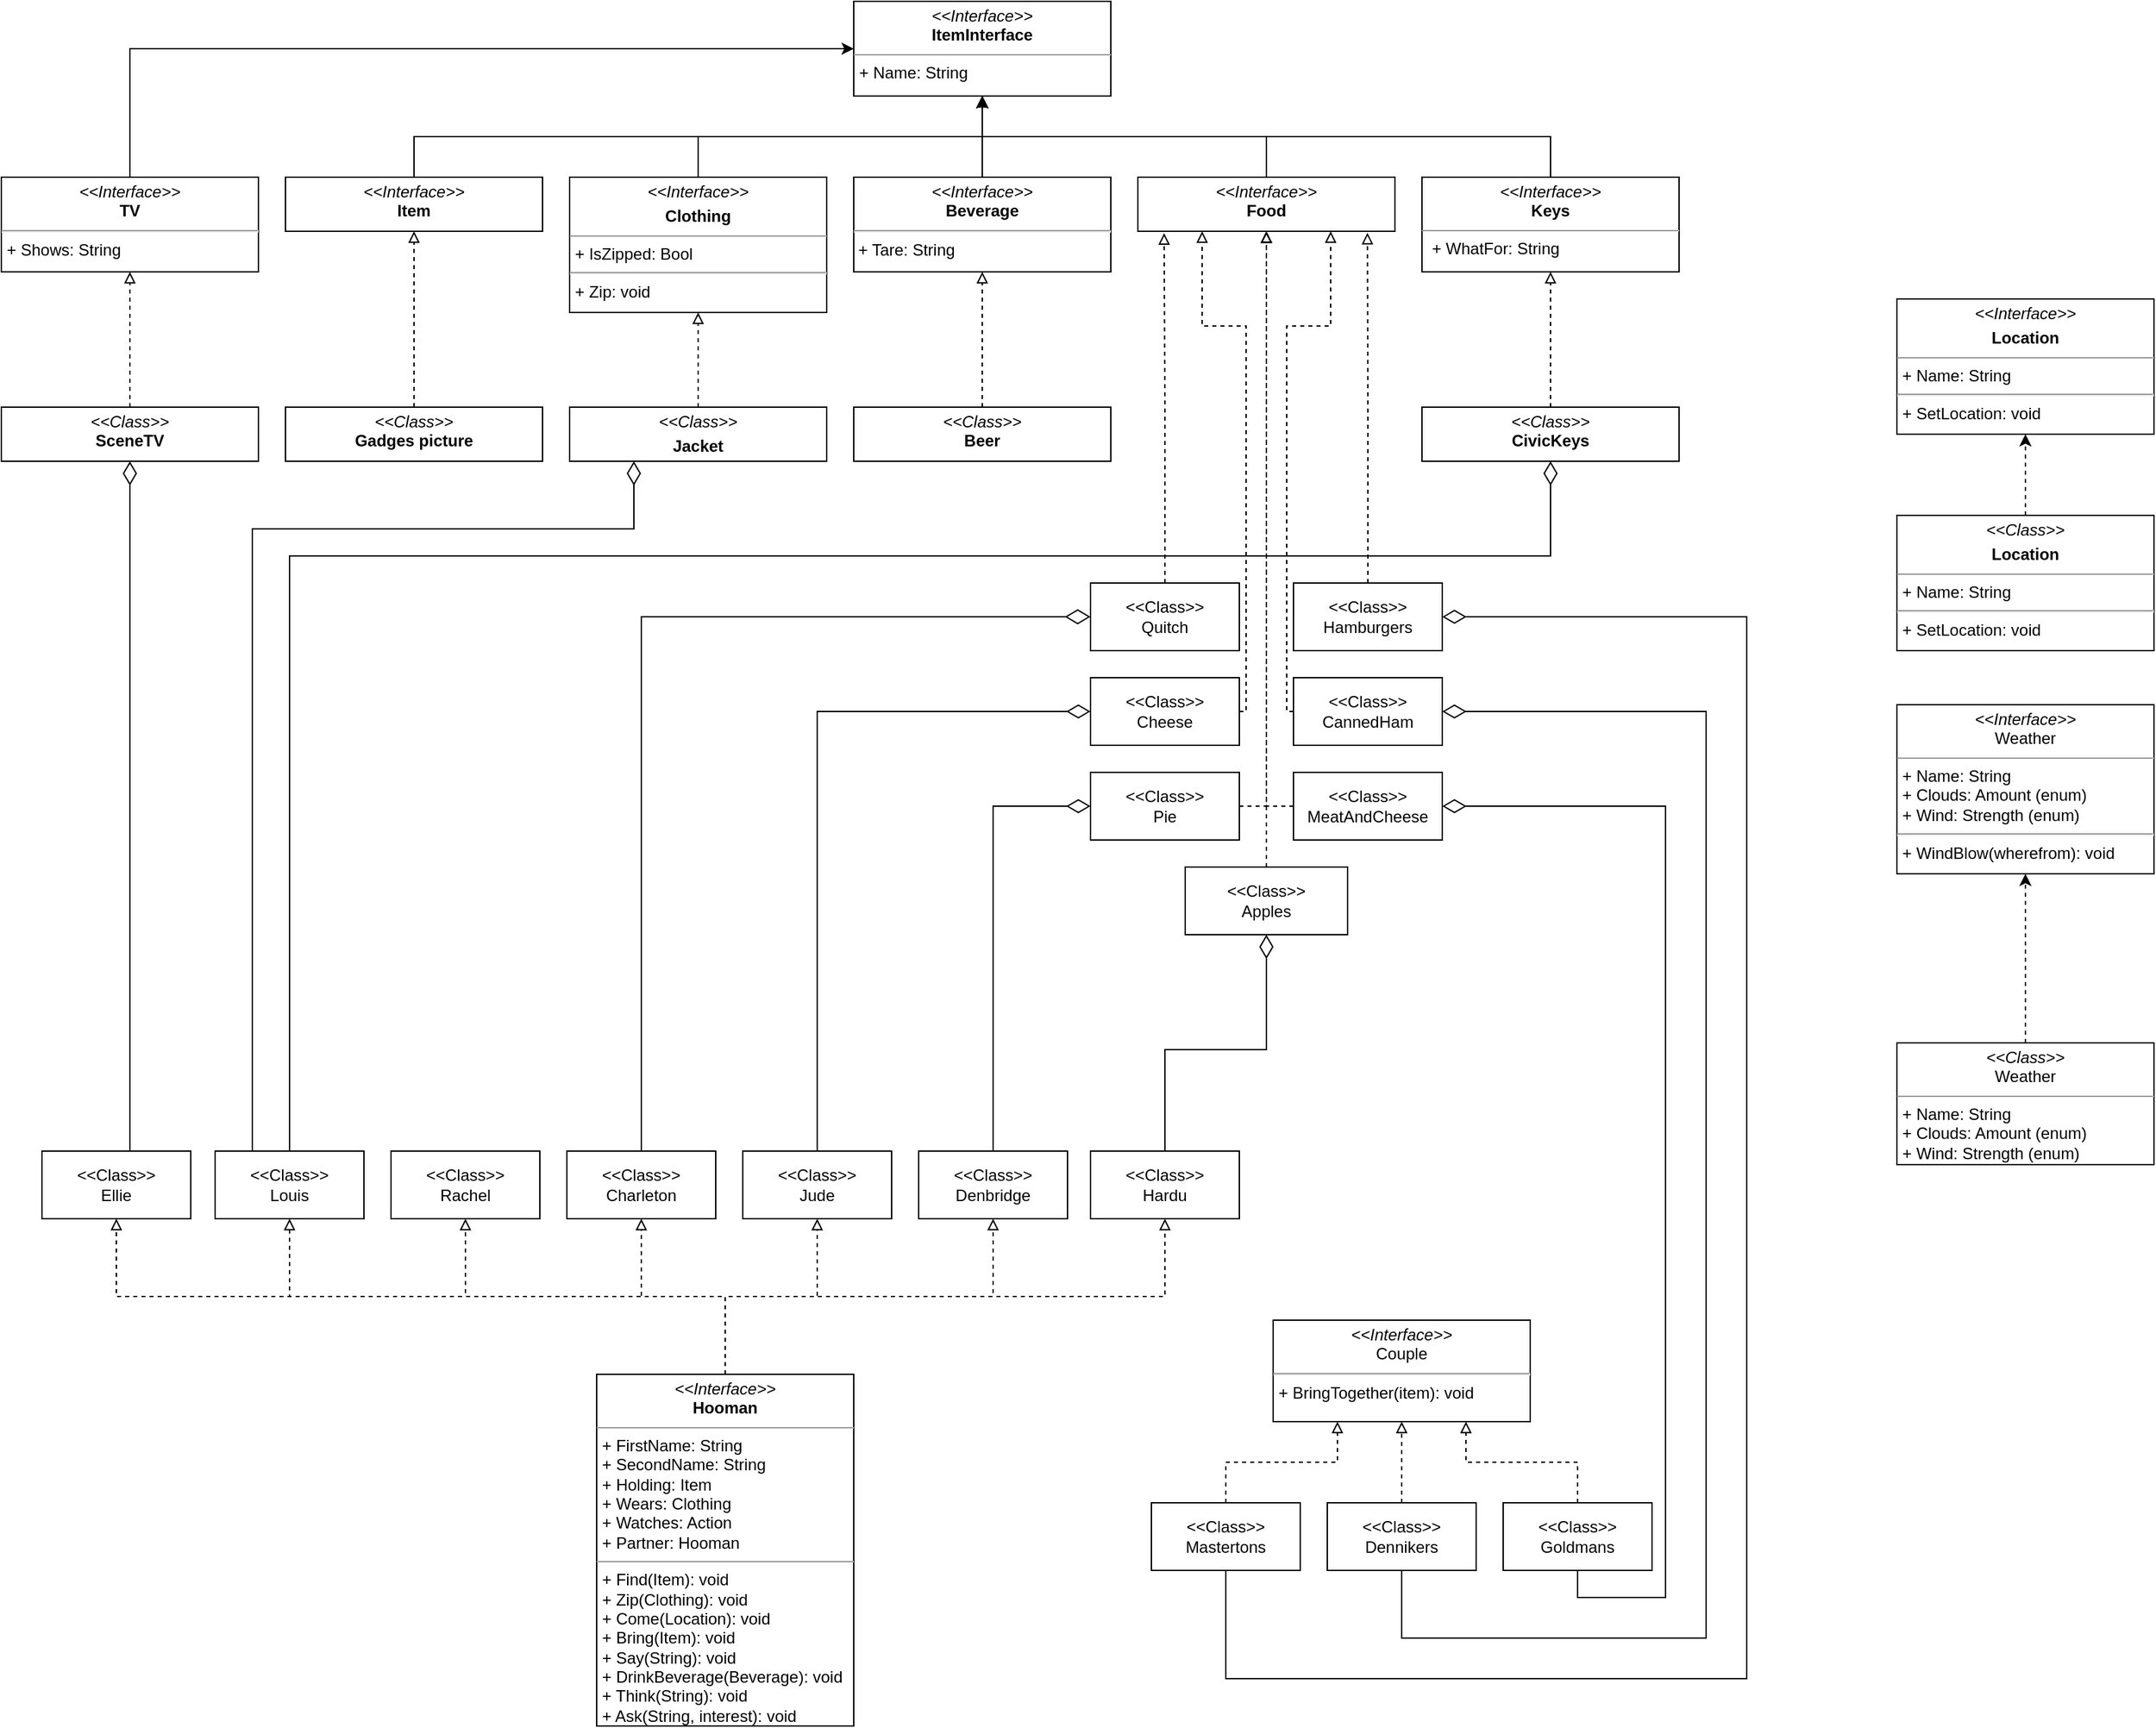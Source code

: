 <mxfile version="22.1.3" type="github">
  <diagram name="Page-1" id="b5b7bab2-c9e2-2cf4-8b2a-24fd1a2a6d21">
    <mxGraphModel dx="2129" dy="879" grid="1" gridSize="10" guides="1" tooltips="1" connect="1" arrows="1" fold="1" page="1" pageScale="1" pageWidth="827" pageHeight="1169" background="none" math="0" shadow="0">
      <root>
        <mxCell id="0" />
        <mxCell id="1" parent="0" />
        <mxCell id="jRrTDeGObSxWZ0-UT_TB-95" style="edgeStyle=orthogonalEdgeStyle;rounded=0;orthogonalLoop=1;jettySize=auto;html=1;exitX=0.5;exitY=0;exitDx=0;exitDy=0;dashed=1;endArrow=block;endFill=0;" edge="1" parent="1" source="SKdy1-YhQ8MqGWsLNDs1-13" target="jRrTDeGObSxWZ0-UT_TB-32">
          <mxGeometry relative="1" as="geometry" />
        </mxCell>
        <mxCell id="jRrTDeGObSxWZ0-UT_TB-97" style="edgeStyle=orthogonalEdgeStyle;rounded=0;orthogonalLoop=1;jettySize=auto;html=1;exitX=0.5;exitY=0;exitDx=0;exitDy=0;entryX=0.5;entryY=1;entryDx=0;entryDy=0;dashed=1;endArrow=block;endFill=0;" edge="1" parent="1" source="SKdy1-YhQ8MqGWsLNDs1-13" target="jRrTDeGObSxWZ0-UT_TB-33">
          <mxGeometry relative="1" as="geometry" />
        </mxCell>
        <mxCell id="jRrTDeGObSxWZ0-UT_TB-98" style="edgeStyle=orthogonalEdgeStyle;rounded=0;orthogonalLoop=1;jettySize=auto;html=1;exitX=0.5;exitY=0;exitDx=0;exitDy=0;entryX=0.5;entryY=1;entryDx=0;entryDy=0;dashed=1;endArrow=block;endFill=0;" edge="1" parent="1" source="SKdy1-YhQ8MqGWsLNDs1-13" target="jRrTDeGObSxWZ0-UT_TB-34">
          <mxGeometry relative="1" as="geometry" />
        </mxCell>
        <mxCell id="jRrTDeGObSxWZ0-UT_TB-99" style="edgeStyle=orthogonalEdgeStyle;rounded=0;orthogonalLoop=1;jettySize=auto;html=1;exitX=0.5;exitY=0;exitDx=0;exitDy=0;dashed=1;endArrow=block;endFill=0;" edge="1" parent="1" source="SKdy1-YhQ8MqGWsLNDs1-13" target="jRrTDeGObSxWZ0-UT_TB-35">
          <mxGeometry relative="1" as="geometry" />
        </mxCell>
        <mxCell id="jRrTDeGObSxWZ0-UT_TB-101" style="edgeStyle=orthogonalEdgeStyle;rounded=0;orthogonalLoop=1;jettySize=auto;html=1;exitX=0.5;exitY=0;exitDx=0;exitDy=0;dashed=1;endArrow=block;endFill=0;" edge="1" parent="1" source="SKdy1-YhQ8MqGWsLNDs1-13" target="jRrTDeGObSxWZ0-UT_TB-30">
          <mxGeometry relative="1" as="geometry" />
        </mxCell>
        <mxCell id="jRrTDeGObSxWZ0-UT_TB-102" style="edgeStyle=orthogonalEdgeStyle;rounded=0;orthogonalLoop=1;jettySize=auto;html=1;exitX=0.5;exitY=0;exitDx=0;exitDy=0;entryX=0.5;entryY=1;entryDx=0;entryDy=0;dashed=1;endArrow=block;endFill=0;" edge="1" parent="1" source="SKdy1-YhQ8MqGWsLNDs1-13" target="jRrTDeGObSxWZ0-UT_TB-31">
          <mxGeometry relative="1" as="geometry" />
        </mxCell>
        <mxCell id="jRrTDeGObSxWZ0-UT_TB-110" style="edgeStyle=orthogonalEdgeStyle;rounded=0;orthogonalLoop=1;jettySize=auto;html=1;exitX=0.5;exitY=0;exitDx=0;exitDy=0;entryX=0.5;entryY=1;entryDx=0;entryDy=0;dashed=1;endArrow=block;endFill=0;" edge="1" parent="1" source="SKdy1-YhQ8MqGWsLNDs1-13" target="jRrTDeGObSxWZ0-UT_TB-108">
          <mxGeometry relative="1" as="geometry" />
        </mxCell>
        <mxCell id="SKdy1-YhQ8MqGWsLNDs1-13" value="&lt;p style=&quot;margin:0px;margin-top:4px;text-align:center;&quot;&gt;&lt;i&gt;&amp;lt;&amp;lt;Interface&amp;gt;&amp;gt;&lt;/i&gt;&lt;br&gt;&lt;b&gt;Hooman&lt;/b&gt;&lt;/p&gt;&lt;hr size=&quot;1&quot;&gt;&lt;p style=&quot;margin:0px;margin-left:4px;&quot;&gt;+ FirstName: String&lt;/p&gt;&lt;p style=&quot;margin:0px;margin-left:4px;&quot;&gt;+ SecondName: String&lt;/p&gt;&lt;p style=&quot;margin:0px;margin-left:4px;&quot;&gt;+ Holding: Item&lt;/p&gt;&lt;p style=&quot;margin:0px;margin-left:4px;&quot;&gt;+ Wears: Clothing&lt;/p&gt;&lt;p style=&quot;margin:0px;margin-left:4px;&quot;&gt;+ Watches: Action&lt;/p&gt;&lt;p style=&quot;margin:0px;margin-left:4px;&quot;&gt;+ Partner: Hooman&lt;/p&gt;&lt;hr size=&quot;1&quot;&gt;&lt;p style=&quot;margin:0px;margin-left:4px;&quot;&gt;+ Find(Item): void&lt;br&gt;+ Zip(Clothing): void&lt;/p&gt;&lt;p style=&quot;margin:0px;margin-left:4px;&quot;&gt;+ Come(Location): void&lt;/p&gt;&lt;p style=&quot;margin:0px;margin-left:4px;&quot;&gt;+ Bring(Item): void&lt;/p&gt;&lt;p style=&quot;margin:0px;margin-left:4px;&quot;&gt;+ Say(String): void&lt;/p&gt;&lt;p style=&quot;margin:0px;margin-left:4px;&quot;&gt;+ DrinkBeverage(Beverage): void&lt;/p&gt;&lt;p style=&quot;margin:0px;margin-left:4px;&quot;&gt;+ Think(String): void&lt;/p&gt;&lt;p style=&quot;margin:0px;margin-left:4px;&quot;&gt;+ Ask(String, interest): void&lt;/p&gt;" style="verticalAlign=top;align=left;overflow=fill;fontSize=12;fontFamily=Helvetica;html=1;whiteSpace=wrap;" parent="1" vertex="1">
          <mxGeometry x="280" y="1145" width="190" height="260" as="geometry" />
        </mxCell>
        <mxCell id="SKdy1-YhQ8MqGWsLNDs1-14" value="&lt;p style=&quot;margin:0px;margin-top:4px;text-align:center;&quot;&gt;&lt;i&gt;&amp;lt;&amp;lt;Interface&amp;gt;&amp;gt;&lt;/i&gt;&lt;br&gt;&lt;b&gt;ItemInterface&lt;/b&gt;&lt;/p&gt;&lt;hr size=&quot;1&quot;&gt;&lt;p style=&quot;margin:0px;margin-left:4px;&quot;&gt;+ Name: String&lt;br&gt;&lt;/p&gt;&lt;p style=&quot;margin:0px;margin-left:4px;&quot;&gt;&lt;br&gt;&lt;/p&gt;" style="verticalAlign=top;align=left;overflow=fill;fontSize=12;fontFamily=Helvetica;html=1;whiteSpace=wrap;" parent="1" vertex="1">
          <mxGeometry x="470" y="130" width="190" height="70" as="geometry" />
        </mxCell>
        <mxCell id="jRrTDeGObSxWZ0-UT_TB-10" style="edgeStyle=orthogonalEdgeStyle;rounded=0;orthogonalLoop=1;jettySize=auto;html=1;exitX=0.5;exitY=0;exitDx=0;exitDy=0;endArrow=classic;endFill=1;" edge="1" parent="1" source="SKdy1-YhQ8MqGWsLNDs1-15" target="SKdy1-YhQ8MqGWsLNDs1-14">
          <mxGeometry relative="1" as="geometry" />
        </mxCell>
        <mxCell id="SKdy1-YhQ8MqGWsLNDs1-15" value="&lt;p style=&quot;margin:0px;margin-top:4px;text-align:center;&quot;&gt;&lt;i&gt;&amp;lt;&amp;lt;Interface&amp;gt;&amp;gt;&lt;/i&gt;&lt;br&gt;&lt;b&gt;Item&lt;/b&gt;&lt;/p&gt;&lt;p style=&quot;margin:0px;margin-left:4px;&quot;&gt;&lt;br&gt;&lt;/p&gt;" style="verticalAlign=top;align=left;overflow=fill;fontSize=12;fontFamily=Helvetica;html=1;whiteSpace=wrap;" parent="1" vertex="1">
          <mxGeometry x="50" y="260" width="190" height="40" as="geometry" />
        </mxCell>
        <mxCell id="jRrTDeGObSxWZ0-UT_TB-9" style="edgeStyle=orthogonalEdgeStyle;rounded=0;orthogonalLoop=1;jettySize=auto;html=1;exitX=0.5;exitY=0;exitDx=0;exitDy=0;endArrow=classic;endFill=1;" edge="1" parent="1" source="SKdy1-YhQ8MqGWsLNDs1-17" target="SKdy1-YhQ8MqGWsLNDs1-14">
          <mxGeometry relative="1" as="geometry" />
        </mxCell>
        <mxCell id="SKdy1-YhQ8MqGWsLNDs1-17" value="&lt;p style=&quot;margin:0px;margin-top:4px;text-align:center;&quot;&gt;&lt;i&gt;&amp;lt;&amp;lt;Interface&lt;/i&gt;&lt;i&gt;&amp;gt;&amp;gt;&lt;/i&gt;&lt;/p&gt;&lt;p style=&quot;margin:0px;margin-top:4px;text-align:center;&quot;&gt;&lt;b&gt;Clothing&lt;/b&gt;&lt;/p&gt;&lt;hr size=&quot;1&quot;&gt;&lt;p style=&quot;margin:0px;margin-left:4px;&quot;&gt;+ IsZipped: Bool&lt;/p&gt;&lt;hr&gt;&lt;p style=&quot;margin:0px;margin-left:4px;&quot;&gt;+ Zip: void&lt;/p&gt;" style="verticalAlign=top;align=left;overflow=fill;fontSize=12;fontFamily=Helvetica;html=1;whiteSpace=wrap;" parent="1" vertex="1">
          <mxGeometry x="260" y="260" width="190" height="100" as="geometry" />
        </mxCell>
        <mxCell id="jRrTDeGObSxWZ0-UT_TB-8" style="edgeStyle=orthogonalEdgeStyle;rounded=0;orthogonalLoop=1;jettySize=auto;html=1;exitX=0.5;exitY=0;exitDx=0;exitDy=0;endArrow=classic;endFill=1;" edge="1" parent="1" source="SKdy1-YhQ8MqGWsLNDs1-18">
          <mxGeometry relative="1" as="geometry">
            <mxPoint x="565.069" y="200" as="targetPoint" />
          </mxGeometry>
        </mxCell>
        <mxCell id="SKdy1-YhQ8MqGWsLNDs1-18" value="&lt;p style=&quot;margin:0px;margin-top:4px;text-align:center;&quot;&gt;&lt;i&gt;&amp;lt;&amp;lt;Interface&amp;gt;&amp;gt;&lt;/i&gt;&lt;br&gt;&lt;b&gt;Beverage&lt;/b&gt;&lt;/p&gt;&lt;hr&gt;&amp;nbsp;+ Tare: String&lt;p style=&quot;margin:0px;margin-top:4px;text-align:center;&quot;&gt;&lt;b&gt;&lt;br&gt;&lt;/b&gt;&lt;/p&gt;&lt;p style=&quot;margin:0px;margin-left:4px;&quot;&gt;&lt;br&gt;&lt;/p&gt;" style="verticalAlign=top;align=left;overflow=fill;fontSize=12;fontFamily=Helvetica;html=1;whiteSpace=wrap;" parent="1" vertex="1">
          <mxGeometry x="470" y="260" width="190" height="70" as="geometry" />
        </mxCell>
        <mxCell id="jRrTDeGObSxWZ0-UT_TB-1" value="&lt;p style=&quot;margin:0px;margin-top:4px;text-align:center;&quot;&gt;&lt;i&gt;&amp;lt;&amp;lt;Interface&amp;gt;&amp;gt;&lt;/i&gt;&lt;br&gt;Weather&lt;/p&gt;&lt;hr size=&quot;1&quot;&gt;&lt;p style=&quot;margin:0px;margin-left:4px;&quot;&gt;+ Name: String&lt;br&gt;&lt;/p&gt;&lt;p style=&quot;margin:0px;margin-left:4px;&quot;&gt;+ Clouds: Amount (enum)&lt;/p&gt;&lt;p style=&quot;margin:0px;margin-left:4px;&quot;&gt;+ Wind: Strength (enum)&lt;/p&gt;&lt;hr&gt;&lt;p style=&quot;margin:0px;margin-left:4px;&quot;&gt;+ WindBlow(wherefrom): void&lt;/p&gt;" style="verticalAlign=top;align=left;overflow=fill;fontSize=12;fontFamily=Helvetica;html=1;whiteSpace=wrap;" vertex="1" parent="1">
          <mxGeometry x="1241" y="650" width="190" height="125" as="geometry" />
        </mxCell>
        <mxCell id="jRrTDeGObSxWZ0-UT_TB-7" style="edgeStyle=orthogonalEdgeStyle;rounded=0;orthogonalLoop=1;jettySize=auto;html=1;exitX=0.5;exitY=0;exitDx=0;exitDy=0;endArrow=block;endFill=0;" edge="1" parent="1" source="jRrTDeGObSxWZ0-UT_TB-2" target="SKdy1-YhQ8MqGWsLNDs1-14">
          <mxGeometry relative="1" as="geometry" />
        </mxCell>
        <mxCell id="jRrTDeGObSxWZ0-UT_TB-2" value="&lt;p style=&quot;margin:0px;margin-top:4px;text-align:center;&quot;&gt;&lt;i&gt;&amp;lt;&amp;lt;Interface&amp;gt;&amp;gt;&lt;/i&gt;&lt;br&gt;&lt;b&gt;Food&lt;/b&gt;&lt;/p&gt;&lt;p style=&quot;margin:0px;margin-left:4px;&quot;&gt;&lt;br&gt;&lt;/p&gt;" style="verticalAlign=top;align=left;overflow=fill;fontSize=12;fontFamily=Helvetica;html=1;whiteSpace=wrap;" vertex="1" parent="1">
          <mxGeometry x="680" y="260" width="190" height="40" as="geometry" />
        </mxCell>
        <mxCell id="jRrTDeGObSxWZ0-UT_TB-5" style="edgeStyle=orthogonalEdgeStyle;rounded=0;orthogonalLoop=1;jettySize=auto;html=1;exitX=0.5;exitY=0;exitDx=0;exitDy=0;entryX=0.5;entryY=1;entryDx=0;entryDy=0;endArrow=classic;endFill=1;" edge="1" parent="1" source="jRrTDeGObSxWZ0-UT_TB-3" target="SKdy1-YhQ8MqGWsLNDs1-14">
          <mxGeometry relative="1" as="geometry" />
        </mxCell>
        <mxCell id="jRrTDeGObSxWZ0-UT_TB-3" value="&lt;p style=&quot;margin:0px;margin-top:4px;text-align:center;&quot;&gt;&lt;i&gt;&amp;lt;&amp;lt;Interface&amp;gt;&amp;gt;&lt;/i&gt;&lt;br&gt;&lt;b&gt;Keys&lt;/b&gt;&lt;/p&gt;&lt;hr size=&quot;1&quot;&gt;&lt;p style=&quot;margin:0px;margin-left:4px;&quot;&gt;&amp;nbsp;+ WhatFor: String&lt;/p&gt;" style="verticalAlign=top;align=left;overflow=fill;fontSize=12;fontFamily=Helvetica;html=1;whiteSpace=wrap;" vertex="1" parent="1">
          <mxGeometry x="890" y="260" width="190" height="70" as="geometry" />
        </mxCell>
        <mxCell id="jRrTDeGObSxWZ0-UT_TB-11" value="&lt;p style=&quot;margin:0px;margin-top:4px;text-align:center;&quot;&gt;&lt;i&gt;&amp;lt;&amp;lt;Interface&lt;/i&gt;&lt;i&gt;&amp;gt;&amp;gt;&lt;/i&gt;&lt;/p&gt;&lt;p style=&quot;margin:0px;margin-top:4px;text-align:center;&quot;&gt;&lt;b&gt;Location&lt;/b&gt;&lt;/p&gt;&lt;hr size=&quot;1&quot;&gt;&lt;p style=&quot;margin:0px;margin-left:4px;&quot;&gt;+ Name: String&lt;/p&gt;&lt;hr&gt;&lt;p style=&quot;margin:0px;margin-left:4px;&quot;&gt;+ SetLocation: void&lt;/p&gt;" style="verticalAlign=top;align=left;overflow=fill;fontSize=12;fontFamily=Helvetica;html=1;whiteSpace=wrap;" vertex="1" parent="1">
          <mxGeometry x="1241" y="350" width="190" height="100" as="geometry" />
        </mxCell>
        <mxCell id="jRrTDeGObSxWZ0-UT_TB-17" style="edgeStyle=orthogonalEdgeStyle;rounded=0;orthogonalLoop=1;jettySize=auto;html=1;exitX=0.5;exitY=0;exitDx=0;exitDy=0;endArrow=block;endFill=0;dashed=1;" edge="1" parent="1" source="jRrTDeGObSxWZ0-UT_TB-12" target="SKdy1-YhQ8MqGWsLNDs1-17">
          <mxGeometry relative="1" as="geometry" />
        </mxCell>
        <mxCell id="jRrTDeGObSxWZ0-UT_TB-12" value="&lt;p style=&quot;margin:0px;margin-top:4px;text-align:center;&quot;&gt;&lt;i&gt;&amp;lt;&amp;lt;Class&lt;/i&gt;&lt;i&gt;&amp;gt;&amp;gt;&lt;/i&gt;&lt;/p&gt;&lt;p style=&quot;margin:0px;margin-top:4px;text-align:center;&quot;&gt;&lt;b&gt;Jacket&lt;/b&gt;&lt;/p&gt;" style="verticalAlign=top;align=left;overflow=fill;fontSize=12;fontFamily=Helvetica;html=1;whiteSpace=wrap;" vertex="1" parent="1">
          <mxGeometry x="260" y="430" width="190" height="40" as="geometry" />
        </mxCell>
        <mxCell id="jRrTDeGObSxWZ0-UT_TB-16" style="edgeStyle=orthogonalEdgeStyle;rounded=0;orthogonalLoop=1;jettySize=auto;html=1;exitX=0.5;exitY=0;exitDx=0;exitDy=0;endArrow=block;endFill=0;dashed=1;" edge="1" parent="1" source="jRrTDeGObSxWZ0-UT_TB-13" target="jRrTDeGObSxWZ0-UT_TB-3">
          <mxGeometry relative="1" as="geometry" />
        </mxCell>
        <mxCell id="jRrTDeGObSxWZ0-UT_TB-13" value="&lt;p style=&quot;margin:0px;margin-top:4px;text-align:center;&quot;&gt;&lt;i&gt;&amp;lt;&amp;lt;Class&amp;gt;&amp;gt;&lt;/i&gt;&lt;br&gt;&lt;b&gt;CivicKeys&lt;/b&gt;&lt;/p&gt;" style="verticalAlign=top;align=left;overflow=fill;fontSize=12;fontFamily=Helvetica;html=1;whiteSpace=wrap;" vertex="1" parent="1">
          <mxGeometry x="890" y="430" width="190" height="40" as="geometry" />
        </mxCell>
        <mxCell id="jRrTDeGObSxWZ0-UT_TB-18" style="edgeStyle=orthogonalEdgeStyle;rounded=0;orthogonalLoop=1;jettySize=auto;html=1;exitX=0.5;exitY=0;exitDx=0;exitDy=0;entryX=0.5;entryY=1;entryDx=0;entryDy=0;endArrow=block;endFill=0;dashed=1;" edge="1" parent="1" source="jRrTDeGObSxWZ0-UT_TB-14" target="SKdy1-YhQ8MqGWsLNDs1-18">
          <mxGeometry relative="1" as="geometry" />
        </mxCell>
        <mxCell id="jRrTDeGObSxWZ0-UT_TB-14" value="&lt;p style=&quot;margin:0px;margin-top:4px;text-align:center;&quot;&gt;&lt;i&gt;&amp;lt;&amp;lt;Class&amp;gt;&amp;gt;&lt;/i&gt;&lt;br&gt;&lt;b&gt;Beer&lt;/b&gt;&lt;/p&gt;&lt;p style=&quot;margin:0px;margin-left:4px;&quot;&gt;&lt;br&gt;&lt;/p&gt;" style="verticalAlign=top;align=left;overflow=fill;fontSize=12;fontFamily=Helvetica;html=1;whiteSpace=wrap;" vertex="1" parent="1">
          <mxGeometry x="470" y="430" width="190" height="40" as="geometry" />
        </mxCell>
        <mxCell id="jRrTDeGObSxWZ0-UT_TB-23" style="edgeStyle=orthogonalEdgeStyle;rounded=0;orthogonalLoop=1;jettySize=auto;html=1;exitX=0.5;exitY=0;exitDx=0;exitDy=0;endArrow=block;endFill=0;dashed=1;" edge="1" parent="1" source="jRrTDeGObSxWZ0-UT_TB-19" target="SKdy1-YhQ8MqGWsLNDs1-15">
          <mxGeometry relative="1" as="geometry" />
        </mxCell>
        <mxCell id="jRrTDeGObSxWZ0-UT_TB-19" value="&lt;p style=&quot;margin:0px;margin-top:4px;text-align:center;&quot;&gt;&lt;i&gt;&amp;lt;&amp;lt;Class&amp;gt;&amp;gt;&lt;/i&gt;&lt;br&gt;&lt;b&gt;Gadges picture&lt;/b&gt;&lt;/p&gt;&lt;p style=&quot;margin:0px;margin-left:4px;&quot;&gt;&lt;br&gt;&lt;/p&gt;" style="verticalAlign=top;align=left;overflow=fill;fontSize=12;fontFamily=Helvetica;html=1;whiteSpace=wrap;" vertex="1" parent="1">
          <mxGeometry x="50" y="430" width="190" height="40" as="geometry" />
        </mxCell>
        <mxCell id="jRrTDeGObSxWZ0-UT_TB-26" style="edgeStyle=orthogonalEdgeStyle;rounded=0;orthogonalLoop=1;jettySize=auto;html=1;exitX=0.5;exitY=0;exitDx=0;exitDy=0;dashed=1;" edge="1" parent="1" source="jRrTDeGObSxWZ0-UT_TB-24" target="jRrTDeGObSxWZ0-UT_TB-1">
          <mxGeometry relative="1" as="geometry" />
        </mxCell>
        <mxCell id="jRrTDeGObSxWZ0-UT_TB-24" value="&lt;p style=&quot;margin:0px;margin-top:4px;text-align:center;&quot;&gt;&lt;i&gt;&amp;lt;&amp;lt;Class&amp;gt;&amp;gt;&lt;/i&gt;&lt;br&gt;Weather&lt;/p&gt;&lt;hr size=&quot;1&quot;&gt;&lt;p style=&quot;margin:0px;margin-left:4px;&quot;&gt;+ Name: String&lt;br&gt;&lt;/p&gt;&lt;p style=&quot;margin:0px;margin-left:4px;&quot;&gt;+ Clouds: Amount (enum)&lt;/p&gt;&lt;p style=&quot;margin:0px;margin-left:4px;&quot;&gt;+ Wind: Strength (enum)&lt;/p&gt;&lt;p style=&quot;margin:0px;margin-left:4px;&quot;&gt;&lt;br&gt;&lt;/p&gt;" style="verticalAlign=top;align=left;overflow=fill;fontSize=12;fontFamily=Helvetica;html=1;whiteSpace=wrap;" vertex="1" parent="1">
          <mxGeometry x="1241" y="900" width="190" height="90" as="geometry" />
        </mxCell>
        <mxCell id="jRrTDeGObSxWZ0-UT_TB-28" style="edgeStyle=orthogonalEdgeStyle;rounded=0;orthogonalLoop=1;jettySize=auto;html=1;exitX=0.5;exitY=0;exitDx=0;exitDy=0;dashed=1;" edge="1" parent="1" source="jRrTDeGObSxWZ0-UT_TB-27" target="jRrTDeGObSxWZ0-UT_TB-11">
          <mxGeometry relative="1" as="geometry" />
        </mxCell>
        <mxCell id="jRrTDeGObSxWZ0-UT_TB-27" value="&lt;p style=&quot;margin:0px;margin-top:4px;text-align:center;&quot;&gt;&lt;i&gt;&amp;lt;&amp;lt;Class&lt;/i&gt;&lt;i&gt;&amp;gt;&amp;gt;&lt;/i&gt;&lt;/p&gt;&lt;p style=&quot;margin:0px;margin-top:4px;text-align:center;&quot;&gt;&lt;b&gt;Location&lt;/b&gt;&lt;/p&gt;&lt;hr size=&quot;1&quot;&gt;&lt;p style=&quot;margin:0px;margin-left:4px;&quot;&gt;+ Name: String&lt;/p&gt;&lt;hr&gt;&lt;p style=&quot;margin:0px;margin-left:4px;&quot;&gt;+ SetLocation: void&lt;/p&gt;" style="verticalAlign=top;align=left;overflow=fill;fontSize=12;fontFamily=Helvetica;html=1;whiteSpace=wrap;" vertex="1" parent="1">
          <mxGeometry x="1241" y="510" width="190" height="100" as="geometry" />
        </mxCell>
        <mxCell id="jRrTDeGObSxWZ0-UT_TB-68" style="edgeStyle=orthogonalEdgeStyle;rounded=0;orthogonalLoop=1;jettySize=auto;html=1;exitX=0.25;exitY=0;exitDx=0;exitDy=0;entryX=0.25;entryY=1;entryDx=0;entryDy=0;endArrow=diamondThin;endFill=0;endSize=15;" edge="1" parent="1" source="jRrTDeGObSxWZ0-UT_TB-30" target="jRrTDeGObSxWZ0-UT_TB-12">
          <mxGeometry relative="1" as="geometry">
            <Array as="points">
              <mxPoint x="25" y="520" />
              <mxPoint x="307" y="520" />
            </Array>
          </mxGeometry>
        </mxCell>
        <mxCell id="jRrTDeGObSxWZ0-UT_TB-107" style="edgeStyle=orthogonalEdgeStyle;rounded=0;orthogonalLoop=1;jettySize=auto;html=1;exitX=0.5;exitY=0;exitDx=0;exitDy=0;endArrow=diamondThin;endFill=0;endSize=15;" edge="1" parent="1" source="jRrTDeGObSxWZ0-UT_TB-30" target="jRrTDeGObSxWZ0-UT_TB-13">
          <mxGeometry relative="1" as="geometry">
            <Array as="points">
              <mxPoint x="53" y="540" />
              <mxPoint x="985" y="540" />
            </Array>
          </mxGeometry>
        </mxCell>
        <mxCell id="jRrTDeGObSxWZ0-UT_TB-30" value="&amp;lt;&amp;lt;Class&amp;gt;&amp;gt;&lt;br&gt;Louis" style="html=1;whiteSpace=wrap;" vertex="1" parent="1">
          <mxGeometry x="-2" y="980" width="110" height="50" as="geometry" />
        </mxCell>
        <mxCell id="jRrTDeGObSxWZ0-UT_TB-31" value="&amp;lt;&amp;lt;Class&amp;gt;&amp;gt;&lt;br&gt;Rachel" style="html=1;whiteSpace=wrap;" vertex="1" parent="1">
          <mxGeometry x="128" y="980" width="110" height="50" as="geometry" />
        </mxCell>
        <mxCell id="jRrTDeGObSxWZ0-UT_TB-103" style="edgeStyle=orthogonalEdgeStyle;rounded=0;orthogonalLoop=1;jettySize=auto;html=1;exitX=0.5;exitY=0;exitDx=0;exitDy=0;entryX=0;entryY=0.5;entryDx=0;entryDy=0;endArrow=diamondThin;endFill=0;endSize=16;" edge="1" parent="1" source="jRrTDeGObSxWZ0-UT_TB-32" target="jRrTDeGObSxWZ0-UT_TB-42">
          <mxGeometry relative="1" as="geometry" />
        </mxCell>
        <mxCell id="jRrTDeGObSxWZ0-UT_TB-32" value="&amp;lt;&amp;lt;Class&amp;gt;&amp;gt;&lt;br&gt;Charleton" style="html=1;whiteSpace=wrap;" vertex="1" parent="1">
          <mxGeometry x="258" y="980" width="110" height="50" as="geometry" />
        </mxCell>
        <mxCell id="jRrTDeGObSxWZ0-UT_TB-104" style="edgeStyle=orthogonalEdgeStyle;rounded=0;orthogonalLoop=1;jettySize=auto;html=1;exitX=0.5;exitY=0;exitDx=0;exitDy=0;entryX=0;entryY=0.5;entryDx=0;entryDy=0;endArrow=diamondThin;endFill=0;endSize=15;" edge="1" parent="1" source="jRrTDeGObSxWZ0-UT_TB-33" target="jRrTDeGObSxWZ0-UT_TB-43">
          <mxGeometry relative="1" as="geometry" />
        </mxCell>
        <mxCell id="jRrTDeGObSxWZ0-UT_TB-33" value="&amp;lt;&amp;lt;Class&amp;gt;&amp;gt;&lt;br&gt;Jude" style="html=1;whiteSpace=wrap;" vertex="1" parent="1">
          <mxGeometry x="388" y="980" width="110" height="50" as="geometry" />
        </mxCell>
        <mxCell id="jRrTDeGObSxWZ0-UT_TB-105" style="edgeStyle=orthogonalEdgeStyle;rounded=0;orthogonalLoop=1;jettySize=auto;html=1;exitX=0.5;exitY=0;exitDx=0;exitDy=0;entryX=0;entryY=0.5;entryDx=0;entryDy=0;endArrow=diamondThin;endFill=0;endSize=15;" edge="1" parent="1" source="jRrTDeGObSxWZ0-UT_TB-34" target="jRrTDeGObSxWZ0-UT_TB-44">
          <mxGeometry relative="1" as="geometry" />
        </mxCell>
        <mxCell id="jRrTDeGObSxWZ0-UT_TB-34" value="&amp;lt;&amp;lt;Class&amp;gt;&amp;gt;&lt;br&gt;Denbridge" style="html=1;whiteSpace=wrap;" vertex="1" parent="1">
          <mxGeometry x="518" y="980" width="110" height="50" as="geometry" />
        </mxCell>
        <mxCell id="jRrTDeGObSxWZ0-UT_TB-106" style="edgeStyle=orthogonalEdgeStyle;rounded=0;orthogonalLoop=1;jettySize=auto;html=1;exitX=0.5;exitY=0;exitDx=0;exitDy=0;entryX=0.5;entryY=1;entryDx=0;entryDy=0;endArrow=diamondThin;endFill=0;endSize=15;" edge="1" parent="1" source="jRrTDeGObSxWZ0-UT_TB-35" target="jRrTDeGObSxWZ0-UT_TB-48">
          <mxGeometry relative="1" as="geometry" />
        </mxCell>
        <mxCell id="jRrTDeGObSxWZ0-UT_TB-35" value="&amp;lt;&amp;lt;Class&amp;gt;&amp;gt;&lt;br&gt;Hardu" style="html=1;whiteSpace=wrap;" vertex="1" parent="1">
          <mxGeometry x="645" y="980" width="110" height="50" as="geometry" />
        </mxCell>
        <mxCell id="jRrTDeGObSxWZ0-UT_TB-42" value="&amp;lt;&amp;lt;Class&amp;gt;&amp;gt;&lt;br&gt;Quitch" style="html=1;whiteSpace=wrap;" vertex="1" parent="1">
          <mxGeometry x="645" y="560" width="110" height="50" as="geometry" />
        </mxCell>
        <mxCell id="jRrTDeGObSxWZ0-UT_TB-56" style="edgeStyle=orthogonalEdgeStyle;rounded=0;orthogonalLoop=1;jettySize=auto;html=1;exitX=1;exitY=0.5;exitDx=0;exitDy=0;entryX=0.25;entryY=1;entryDx=0;entryDy=0;dashed=1;endArrow=block;endFill=0;" edge="1" parent="1" source="jRrTDeGObSxWZ0-UT_TB-43" target="jRrTDeGObSxWZ0-UT_TB-2">
          <mxGeometry relative="1" as="geometry">
            <Array as="points">
              <mxPoint x="760" y="655" />
              <mxPoint x="760" y="370" />
              <mxPoint x="727" y="370" />
            </Array>
          </mxGeometry>
        </mxCell>
        <mxCell id="jRrTDeGObSxWZ0-UT_TB-43" value="&amp;lt;&amp;lt;Class&amp;gt;&amp;gt;&lt;br&gt;Cheese" style="html=1;whiteSpace=wrap;" vertex="1" parent="1">
          <mxGeometry x="645" y="630" width="110" height="50" as="geometry" />
        </mxCell>
        <mxCell id="jRrTDeGObSxWZ0-UT_TB-81" style="edgeStyle=orthogonalEdgeStyle;rounded=0;orthogonalLoop=1;jettySize=auto;html=1;exitX=1;exitY=0.5;exitDx=0;exitDy=0;dashed=1;endArrow=block;endFill=0;" edge="1" parent="1" source="jRrTDeGObSxWZ0-UT_TB-44" target="jRrTDeGObSxWZ0-UT_TB-2">
          <mxGeometry relative="1" as="geometry" />
        </mxCell>
        <mxCell id="jRrTDeGObSxWZ0-UT_TB-44" value="&amp;lt;&amp;lt;Class&amp;gt;&amp;gt;&lt;br&gt;Pie" style="html=1;whiteSpace=wrap;" vertex="1" parent="1">
          <mxGeometry x="645" y="700" width="110" height="50" as="geometry" />
        </mxCell>
        <mxCell id="jRrTDeGObSxWZ0-UT_TB-45" value="&amp;lt;&amp;lt;Class&amp;gt;&amp;gt;&lt;br&gt;Hamburgers" style="html=1;whiteSpace=wrap;" vertex="1" parent="1">
          <mxGeometry x="795" y="560" width="110" height="50" as="geometry" />
        </mxCell>
        <mxCell id="jRrTDeGObSxWZ0-UT_TB-57" style="edgeStyle=orthogonalEdgeStyle;rounded=0;orthogonalLoop=1;jettySize=auto;html=1;exitX=0;exitY=0.5;exitDx=0;exitDy=0;entryX=0.75;entryY=1;entryDx=0;entryDy=0;dashed=1;endArrow=block;endFill=0;" edge="1" parent="1" source="jRrTDeGObSxWZ0-UT_TB-46" target="jRrTDeGObSxWZ0-UT_TB-2">
          <mxGeometry relative="1" as="geometry">
            <Array as="points">
              <mxPoint x="790" y="655" />
              <mxPoint x="790" y="370" />
              <mxPoint x="823" y="370" />
            </Array>
          </mxGeometry>
        </mxCell>
        <mxCell id="jRrTDeGObSxWZ0-UT_TB-46" value="&amp;lt;&amp;lt;Class&amp;gt;&amp;gt;&lt;br&gt;CannedHam" style="html=1;whiteSpace=wrap;" vertex="1" parent="1">
          <mxGeometry x="795" y="630" width="110" height="50" as="geometry" />
        </mxCell>
        <mxCell id="jRrTDeGObSxWZ0-UT_TB-82" style="edgeStyle=orthogonalEdgeStyle;rounded=0;orthogonalLoop=1;jettySize=auto;html=1;exitX=0;exitY=0.5;exitDx=0;exitDy=0;dashed=1;endArrow=block;endFill=0;" edge="1" parent="1" source="jRrTDeGObSxWZ0-UT_TB-47" target="jRrTDeGObSxWZ0-UT_TB-2">
          <mxGeometry relative="1" as="geometry" />
        </mxCell>
        <mxCell id="jRrTDeGObSxWZ0-UT_TB-47" value="&amp;lt;&amp;lt;Class&amp;gt;&amp;gt;&lt;br&gt;MeatAndCheese" style="html=1;whiteSpace=wrap;" vertex="1" parent="1">
          <mxGeometry x="795" y="700" width="110" height="50" as="geometry" />
        </mxCell>
        <mxCell id="jRrTDeGObSxWZ0-UT_TB-58" style="edgeStyle=orthogonalEdgeStyle;rounded=0;orthogonalLoop=1;jettySize=auto;html=1;exitX=0.5;exitY=0;exitDx=0;exitDy=0;entryX=0.5;entryY=1;entryDx=0;entryDy=0;dashed=1;endArrow=block;endFill=0;" edge="1" parent="1" source="jRrTDeGObSxWZ0-UT_TB-48" target="jRrTDeGObSxWZ0-UT_TB-2">
          <mxGeometry relative="1" as="geometry" />
        </mxCell>
        <mxCell id="jRrTDeGObSxWZ0-UT_TB-48" value="&amp;lt;&amp;lt;Class&amp;gt;&amp;gt;&lt;br&gt;Apples" style="html=1;whiteSpace=wrap;" vertex="1" parent="1">
          <mxGeometry x="715" y="770" width="120" height="50" as="geometry" />
        </mxCell>
        <mxCell id="jRrTDeGObSxWZ0-UT_TB-62" style="edgeStyle=orthogonalEdgeStyle;rounded=0;orthogonalLoop=1;jettySize=auto;html=1;exitX=0.5;exitY=0;exitDx=0;exitDy=0;entryX=0.102;entryY=1.035;entryDx=0;entryDy=0;entryPerimeter=0;dashed=1;endArrow=block;endFill=0;" edge="1" parent="1" source="jRrTDeGObSxWZ0-UT_TB-42" target="jRrTDeGObSxWZ0-UT_TB-2">
          <mxGeometry relative="1" as="geometry" />
        </mxCell>
        <mxCell id="jRrTDeGObSxWZ0-UT_TB-63" style="edgeStyle=orthogonalEdgeStyle;rounded=0;orthogonalLoop=1;jettySize=auto;html=1;exitX=0.5;exitY=0;exitDx=0;exitDy=0;entryX=0.893;entryY=1.027;entryDx=0;entryDy=0;entryPerimeter=0;dashed=1;endArrow=block;endFill=0;" edge="1" parent="1" source="jRrTDeGObSxWZ0-UT_TB-45" target="jRrTDeGObSxWZ0-UT_TB-2">
          <mxGeometry relative="1" as="geometry" />
        </mxCell>
        <mxCell id="jRrTDeGObSxWZ0-UT_TB-67" value="&lt;p style=&quot;margin:0px;margin-top:4px;text-align:center;&quot;&gt;&lt;i&gt;&amp;lt;&amp;lt;Interface&amp;gt;&amp;gt;&lt;/i&gt;&lt;br&gt;Couple&lt;/p&gt;&lt;hr&gt;&lt;p style=&quot;margin:0px;margin-left:4px;&quot;&gt;+ BringTogether(item): void&lt;/p&gt;" style="verticalAlign=top;align=left;overflow=fill;fontSize=12;fontFamily=Helvetica;html=1;whiteSpace=wrap;" vertex="1" parent="1">
          <mxGeometry x="780" y="1105" width="190" height="75" as="geometry" />
        </mxCell>
        <mxCell id="jRrTDeGObSxWZ0-UT_TB-76" style="edgeStyle=orthogonalEdgeStyle;rounded=0;orthogonalLoop=1;jettySize=auto;html=1;exitX=0.5;exitY=0;exitDx=0;exitDy=0;entryX=0.25;entryY=1;entryDx=0;entryDy=0;dashed=1;endArrow=block;endFill=0;" edge="1" parent="1" source="jRrTDeGObSxWZ0-UT_TB-73" target="jRrTDeGObSxWZ0-UT_TB-67">
          <mxGeometry relative="1" as="geometry" />
        </mxCell>
        <mxCell id="jRrTDeGObSxWZ0-UT_TB-85" style="edgeStyle=orthogonalEdgeStyle;rounded=0;orthogonalLoop=1;jettySize=auto;html=1;exitX=0.5;exitY=1;exitDx=0;exitDy=0;entryX=1;entryY=0.5;entryDx=0;entryDy=0;endArrow=diamondThin;endFill=0;endSize=15;" edge="1" parent="1" source="jRrTDeGObSxWZ0-UT_TB-73" target="jRrTDeGObSxWZ0-UT_TB-45">
          <mxGeometry relative="1" as="geometry">
            <Array as="points">
              <mxPoint x="745" y="1370" />
              <mxPoint x="1130" y="1370" />
              <mxPoint x="1130" y="585" />
            </Array>
          </mxGeometry>
        </mxCell>
        <mxCell id="jRrTDeGObSxWZ0-UT_TB-73" value="&amp;lt;&amp;lt;Class&amp;gt;&amp;gt;&lt;br&gt;Mastertons" style="html=1;whiteSpace=wrap;" vertex="1" parent="1">
          <mxGeometry x="690" y="1240" width="110" height="50" as="geometry" />
        </mxCell>
        <mxCell id="jRrTDeGObSxWZ0-UT_TB-77" style="edgeStyle=orthogonalEdgeStyle;rounded=0;orthogonalLoop=1;jettySize=auto;html=1;exitX=0.5;exitY=0;exitDx=0;exitDy=0;entryX=0.5;entryY=1;entryDx=0;entryDy=0;dashed=1;endArrow=block;endFill=0;" edge="1" parent="1" source="jRrTDeGObSxWZ0-UT_TB-74" target="jRrTDeGObSxWZ0-UT_TB-67">
          <mxGeometry relative="1" as="geometry" />
        </mxCell>
        <mxCell id="jRrTDeGObSxWZ0-UT_TB-84" style="edgeStyle=orthogonalEdgeStyle;rounded=0;orthogonalLoop=1;jettySize=auto;html=1;exitX=0.5;exitY=1;exitDx=0;exitDy=0;entryX=1;entryY=0.5;entryDx=0;entryDy=0;endSize=15;endArrow=diamondThin;endFill=0;" edge="1" parent="1" source="jRrTDeGObSxWZ0-UT_TB-74" target="jRrTDeGObSxWZ0-UT_TB-46">
          <mxGeometry relative="1" as="geometry">
            <Array as="points">
              <mxPoint x="875" y="1340" />
              <mxPoint x="1100" y="1340" />
              <mxPoint x="1100" y="655" />
            </Array>
          </mxGeometry>
        </mxCell>
        <mxCell id="jRrTDeGObSxWZ0-UT_TB-74" value="&amp;lt;&amp;lt;Class&amp;gt;&amp;gt;&lt;br&gt;Dennikers" style="html=1;whiteSpace=wrap;" vertex="1" parent="1">
          <mxGeometry x="820" y="1240" width="110" height="50" as="geometry" />
        </mxCell>
        <mxCell id="jRrTDeGObSxWZ0-UT_TB-78" style="edgeStyle=orthogonalEdgeStyle;rounded=0;orthogonalLoop=1;jettySize=auto;html=1;exitX=0.5;exitY=0;exitDx=0;exitDy=0;entryX=0.75;entryY=1;entryDx=0;entryDy=0;dashed=1;endArrow=block;endFill=0;" edge="1" parent="1" source="jRrTDeGObSxWZ0-UT_TB-75" target="jRrTDeGObSxWZ0-UT_TB-67">
          <mxGeometry relative="1" as="geometry" />
        </mxCell>
        <mxCell id="jRrTDeGObSxWZ0-UT_TB-83" style="edgeStyle=orthogonalEdgeStyle;rounded=0;orthogonalLoop=1;jettySize=auto;html=1;exitX=0.5;exitY=1;exitDx=0;exitDy=0;entryX=1;entryY=0.5;entryDx=0;entryDy=0;endArrow=diamondThin;endFill=0;endSize=15;" edge="1" parent="1" source="jRrTDeGObSxWZ0-UT_TB-75" target="jRrTDeGObSxWZ0-UT_TB-47">
          <mxGeometry relative="1" as="geometry">
            <Array as="points">
              <mxPoint x="1005" y="1310" />
              <mxPoint x="1070" y="1310" />
              <mxPoint x="1070" y="725" />
            </Array>
          </mxGeometry>
        </mxCell>
        <mxCell id="jRrTDeGObSxWZ0-UT_TB-75" value="&amp;lt;&amp;lt;Class&amp;gt;&amp;gt;&lt;br&gt;Goldmans" style="html=1;whiteSpace=wrap;" vertex="1" parent="1">
          <mxGeometry x="950" y="1240" width="110" height="50" as="geometry" />
        </mxCell>
        <mxCell id="jRrTDeGObSxWZ0-UT_TB-91" style="edgeStyle=orthogonalEdgeStyle;rounded=0;orthogonalLoop=1;jettySize=auto;html=1;exitX=0.5;exitY=0;exitDx=0;exitDy=0;entryX=0;entryY=0.5;entryDx=0;entryDy=0;" edge="1" parent="1" source="jRrTDeGObSxWZ0-UT_TB-86" target="SKdy1-YhQ8MqGWsLNDs1-14">
          <mxGeometry relative="1" as="geometry" />
        </mxCell>
        <mxCell id="jRrTDeGObSxWZ0-UT_TB-86" value="&lt;p style=&quot;margin:0px;margin-top:4px;text-align:center;&quot;&gt;&lt;i&gt;&amp;lt;&amp;lt;Interface&amp;gt;&amp;gt;&lt;/i&gt;&lt;br&gt;&lt;b&gt;TV&lt;/b&gt;&lt;/p&gt;&lt;hr&gt;&lt;p style=&quot;margin:0px;margin-left:4px;&quot;&gt;+ Shows: String&lt;/p&gt;" style="verticalAlign=top;align=left;overflow=fill;fontSize=12;fontFamily=Helvetica;html=1;whiteSpace=wrap;" vertex="1" parent="1">
          <mxGeometry x="-160" y="260" width="190" height="70" as="geometry" />
        </mxCell>
        <mxCell id="jRrTDeGObSxWZ0-UT_TB-90" style="edgeStyle=orthogonalEdgeStyle;rounded=0;orthogonalLoop=1;jettySize=auto;html=1;exitX=0.5;exitY=0;exitDx=0;exitDy=0;entryX=0.5;entryY=1;entryDx=0;entryDy=0;dashed=1;endArrow=block;endFill=0;" edge="1" parent="1" source="jRrTDeGObSxWZ0-UT_TB-87" target="jRrTDeGObSxWZ0-UT_TB-86">
          <mxGeometry relative="1" as="geometry" />
        </mxCell>
        <mxCell id="jRrTDeGObSxWZ0-UT_TB-87" value="&lt;p style=&quot;margin:0px;margin-top:4px;text-align:center;&quot;&gt;&lt;i&gt;&amp;lt;&amp;lt;Class&amp;gt;&amp;gt;&lt;/i&gt;&lt;br&gt;&lt;b&gt;SceneTV&lt;/b&gt;&lt;/p&gt;&lt;p style=&quot;margin:0px;margin-left:4px;&quot;&gt;&lt;br&gt;&lt;/p&gt;" style="verticalAlign=top;align=left;overflow=fill;fontSize=12;fontFamily=Helvetica;html=1;whiteSpace=wrap;" vertex="1" parent="1">
          <mxGeometry x="-160" y="430" width="190" height="40" as="geometry" />
        </mxCell>
        <mxCell id="jRrTDeGObSxWZ0-UT_TB-112" style="edgeStyle=orthogonalEdgeStyle;rounded=0;orthogonalLoop=1;jettySize=auto;html=1;exitX=0.5;exitY=0;exitDx=0;exitDy=0;entryX=0.5;entryY=1;entryDx=0;entryDy=0;endArrow=diamondThin;endFill=0;endSize=15;" edge="1" parent="1" source="jRrTDeGObSxWZ0-UT_TB-108" target="jRrTDeGObSxWZ0-UT_TB-87">
          <mxGeometry relative="1" as="geometry">
            <Array as="points">
              <mxPoint x="-65" y="980" />
            </Array>
          </mxGeometry>
        </mxCell>
        <mxCell id="jRrTDeGObSxWZ0-UT_TB-108" value="&amp;lt;&amp;lt;Class&amp;gt;&amp;gt;&lt;br&gt;Ellie" style="html=1;whiteSpace=wrap;" vertex="1" parent="1">
          <mxGeometry x="-130" y="980" width="110" height="50" as="geometry" />
        </mxCell>
      </root>
    </mxGraphModel>
  </diagram>
</mxfile>
